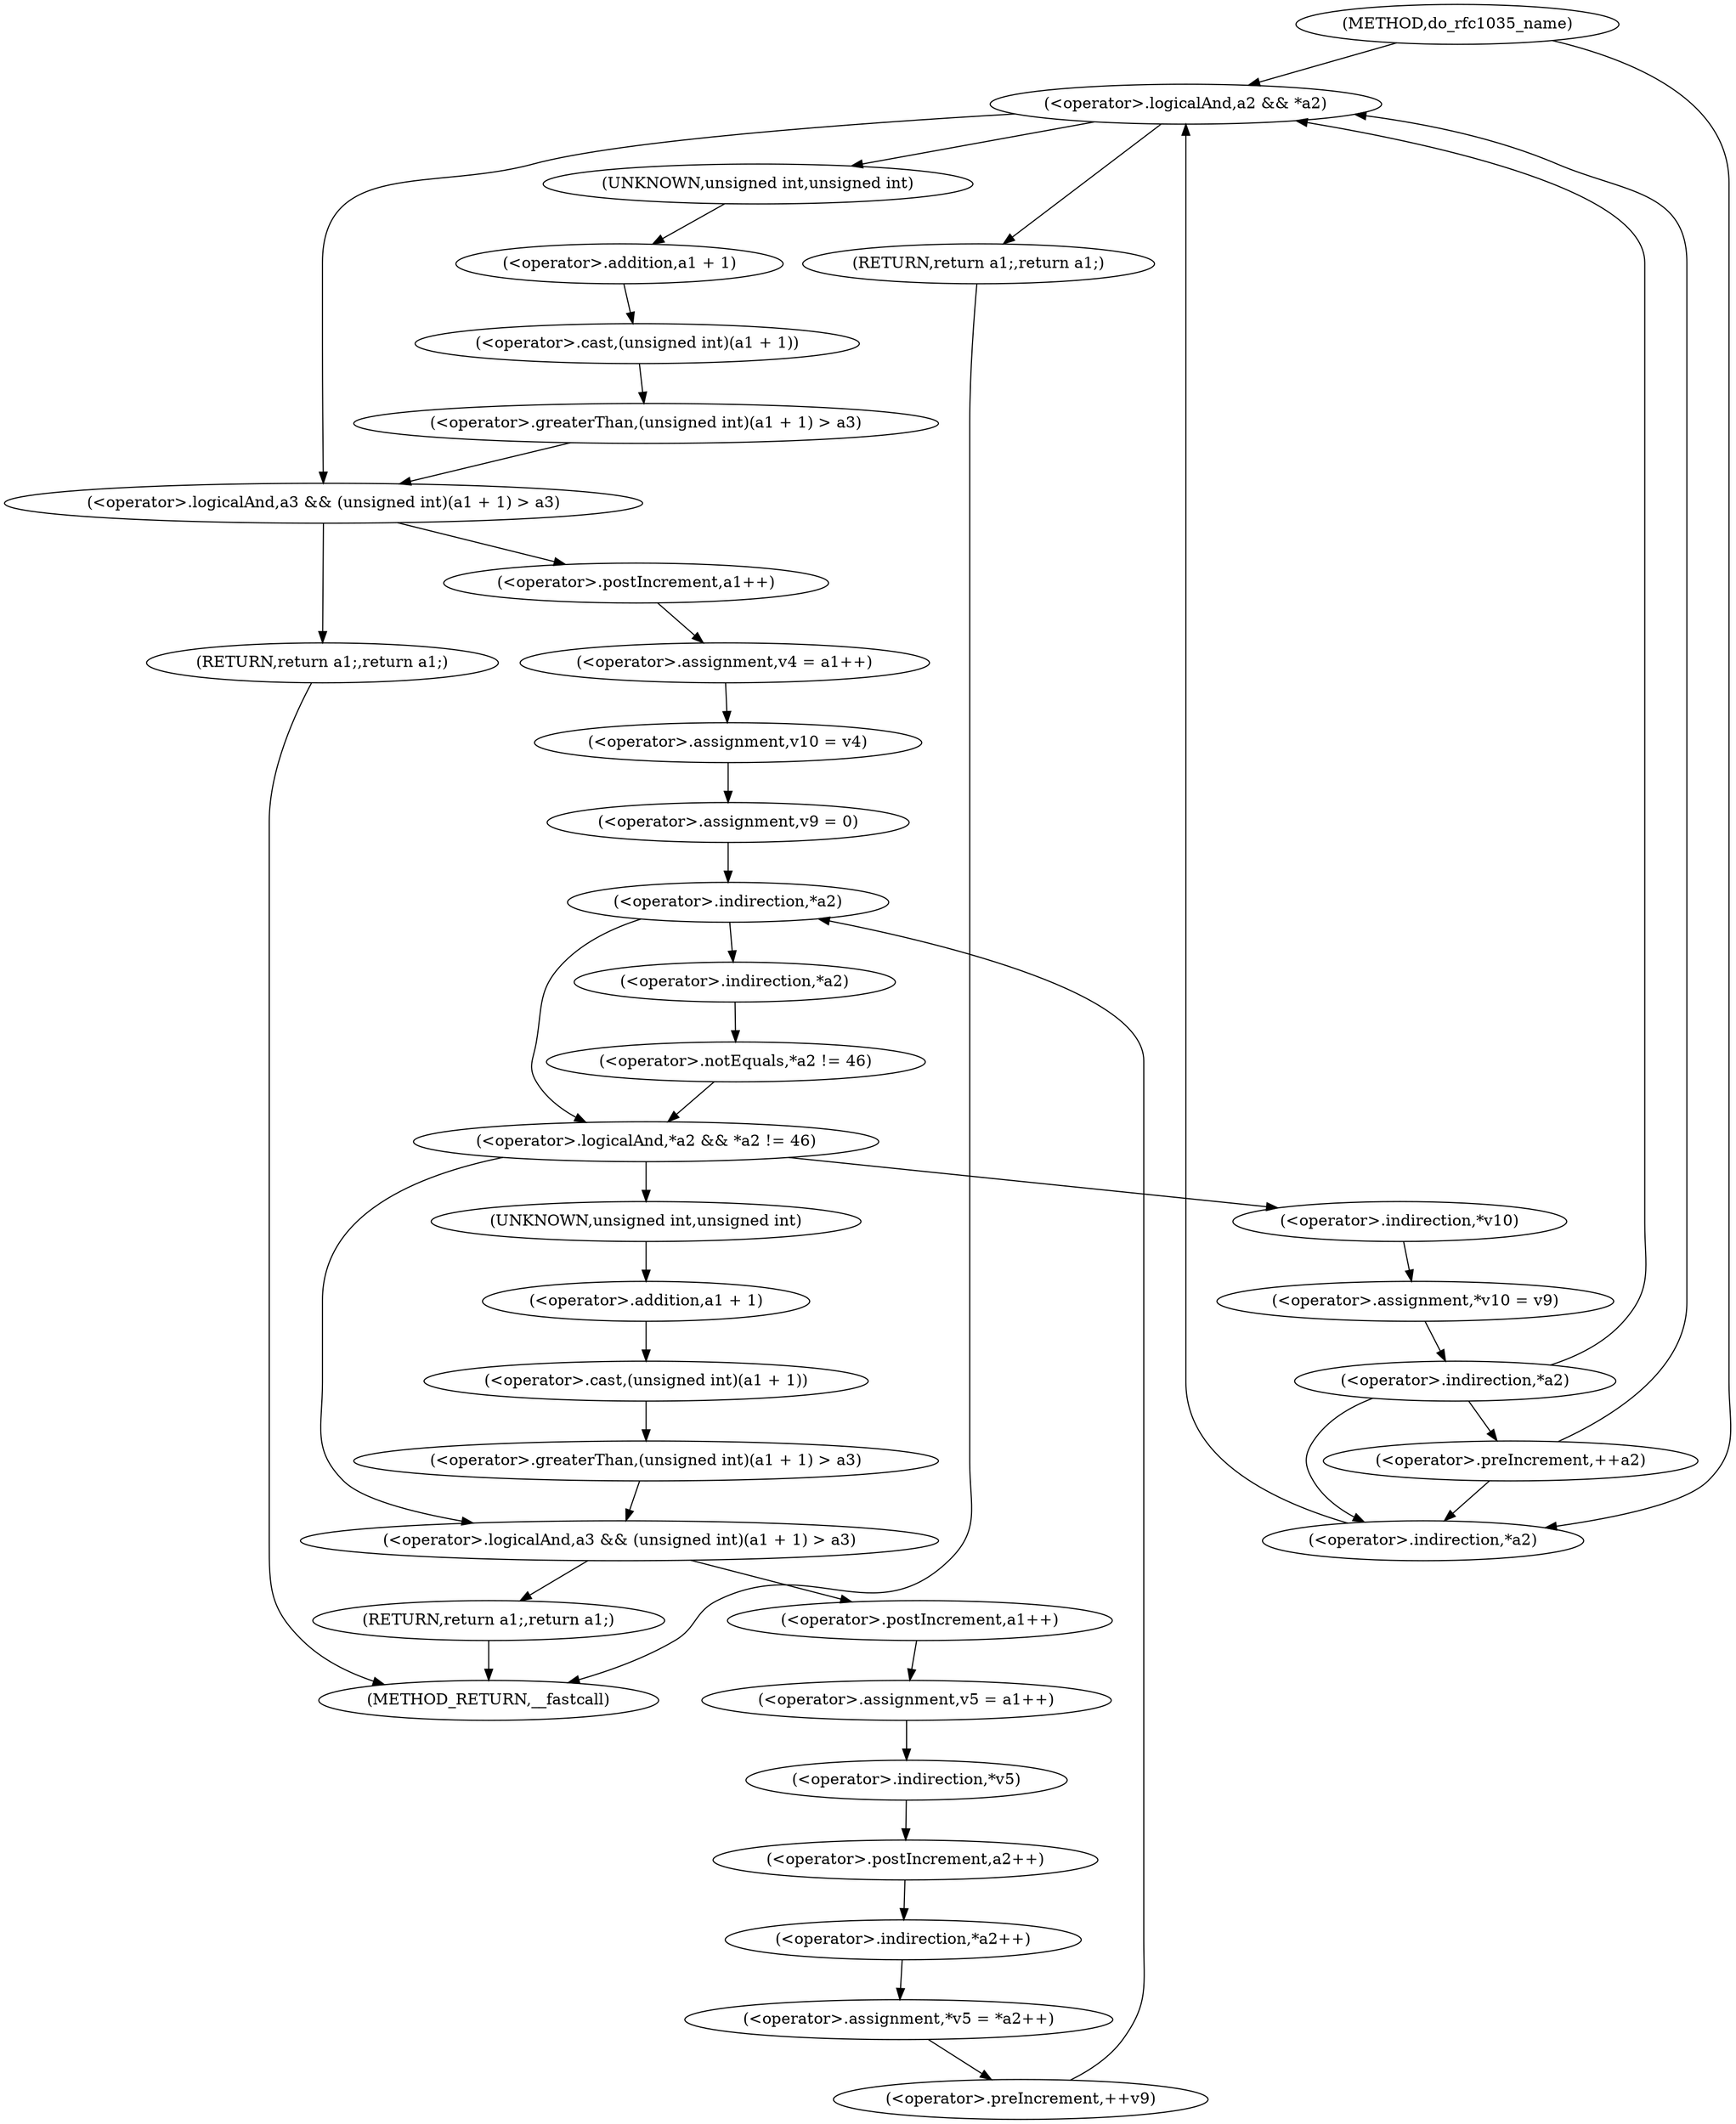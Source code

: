 digraph do_rfc1035_name {  
"1000115" [label = "(<operator>.logicalAnd,a2 && *a2)" ]
"1000117" [label = "(<operator>.indirection,*a2)" ]
"1000121" [label = "(<operator>.logicalAnd,a3 && (unsigned int)(a1 + 1) > a3)" ]
"1000123" [label = "(<operator>.greaterThan,(unsigned int)(a1 + 1) > a3)" ]
"1000124" [label = "(<operator>.cast,(unsigned int)(a1 + 1))" ]
"1000125" [label = "(UNKNOWN,unsigned int,unsigned int)" ]
"1000126" [label = "(<operator>.addition,a1 + 1)" ]
"1000130" [label = "(RETURN,return a1;,return a1;)" ]
"1000132" [label = "(<operator>.assignment,v4 = a1++)" ]
"1000134" [label = "(<operator>.postIncrement,a1++)" ]
"1000136" [label = "(<operator>.assignment,v10 = v4)" ]
"1000139" [label = "(<operator>.assignment,v9 = 0)" ]
"1000143" [label = "(<operator>.logicalAnd,*a2 && *a2 != 46)" ]
"1000144" [label = "(<operator>.indirection,*a2)" ]
"1000146" [label = "(<operator>.notEquals,*a2 != 46)" ]
"1000147" [label = "(<operator>.indirection,*a2)" ]
"1000152" [label = "(<operator>.logicalAnd,a3 && (unsigned int)(a1 + 1) > a3)" ]
"1000154" [label = "(<operator>.greaterThan,(unsigned int)(a1 + 1) > a3)" ]
"1000155" [label = "(<operator>.cast,(unsigned int)(a1 + 1))" ]
"1000156" [label = "(UNKNOWN,unsigned int,unsigned int)" ]
"1000157" [label = "(<operator>.addition,a1 + 1)" ]
"1000161" [label = "(RETURN,return a1;,return a1;)" ]
"1000163" [label = "(<operator>.assignment,v5 = a1++)" ]
"1000165" [label = "(<operator>.postIncrement,a1++)" ]
"1000167" [label = "(<operator>.assignment,*v5 = *a2++)" ]
"1000168" [label = "(<operator>.indirection,*v5)" ]
"1000170" [label = "(<operator>.indirection,*a2++)" ]
"1000171" [label = "(<operator>.postIncrement,a2++)" ]
"1000173" [label = "(<operator>.preIncrement,++v9)" ]
"1000175" [label = "(<operator>.assignment,*v10 = v9)" ]
"1000176" [label = "(<operator>.indirection,*v10)" ]
"1000180" [label = "(<operator>.indirection,*a2)" ]
"1000182" [label = "(<operator>.preIncrement,++a2)" ]
"1000184" [label = "(RETURN,return a1;,return a1;)" ]
"1000105" [label = "(METHOD,do_rfc1035_name)" ]
"1000186" [label = "(METHOD_RETURN,__fastcall)" ]
  "1000115" -> "1000125" 
  "1000115" -> "1000121" 
  "1000115" -> "1000184" 
  "1000117" -> "1000115" 
  "1000121" -> "1000130" 
  "1000121" -> "1000134" 
  "1000123" -> "1000121" 
  "1000124" -> "1000123" 
  "1000125" -> "1000126" 
  "1000126" -> "1000124" 
  "1000130" -> "1000186" 
  "1000132" -> "1000136" 
  "1000134" -> "1000132" 
  "1000136" -> "1000139" 
  "1000139" -> "1000144" 
  "1000143" -> "1000156" 
  "1000143" -> "1000152" 
  "1000143" -> "1000176" 
  "1000144" -> "1000143" 
  "1000144" -> "1000147" 
  "1000146" -> "1000143" 
  "1000147" -> "1000146" 
  "1000152" -> "1000161" 
  "1000152" -> "1000165" 
  "1000154" -> "1000152" 
  "1000155" -> "1000154" 
  "1000156" -> "1000157" 
  "1000157" -> "1000155" 
  "1000161" -> "1000186" 
  "1000163" -> "1000168" 
  "1000165" -> "1000163" 
  "1000167" -> "1000173" 
  "1000168" -> "1000171" 
  "1000170" -> "1000167" 
  "1000171" -> "1000170" 
  "1000173" -> "1000144" 
  "1000175" -> "1000180" 
  "1000176" -> "1000175" 
  "1000180" -> "1000115" 
  "1000180" -> "1000117" 
  "1000180" -> "1000182" 
  "1000182" -> "1000115" 
  "1000182" -> "1000117" 
  "1000184" -> "1000186" 
  "1000105" -> "1000115" 
  "1000105" -> "1000117" 
}
